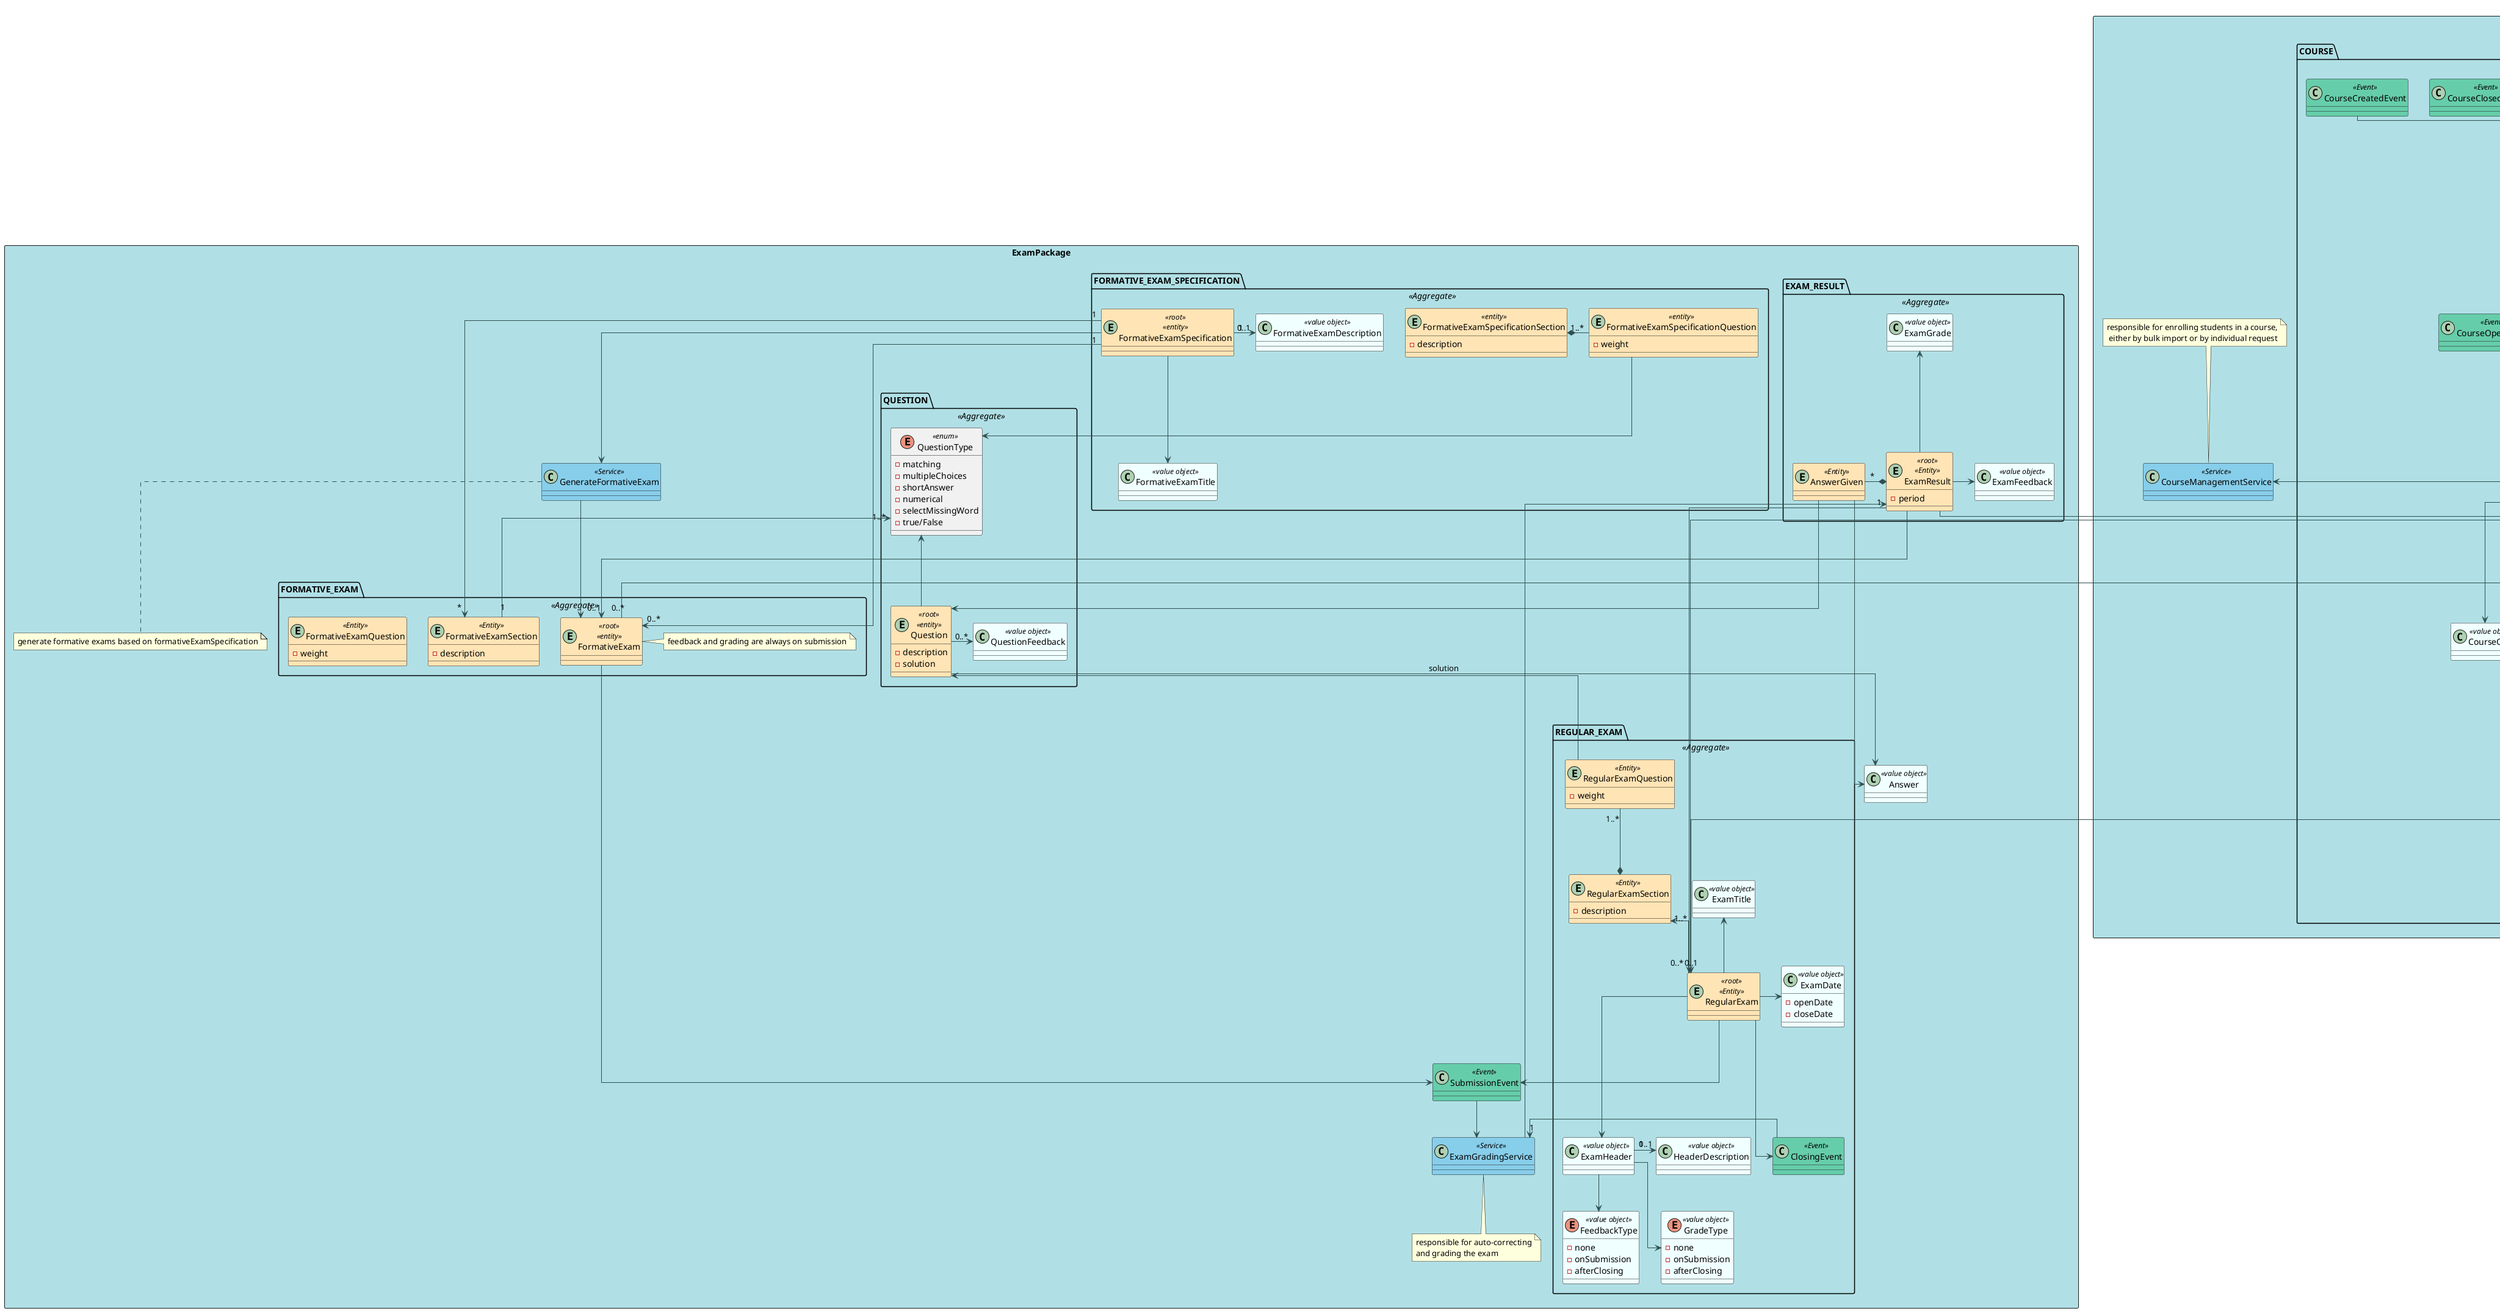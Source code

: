 @startuml

skinparam linetype ortho
skinparam Shadowing False

skinparam class {
    BackgroundColor<<Entity>> Moccasin
    BackgroundColor<<value object>> Azure
    BackgroundColor<<Event>> MediumAquaMarine
    BackgroundColor<<Service>> SkyBlue
    ArrowColor DarkSlateGrey
}

skinparam package {
    BackgroundColor PowderBlue
    packageLayout grid
    packageColumn 2
}


package UserPackage <<Rectangle>>{

    package SystemUser <<Aggregate>> {
        Class SystemUser <<root>><<Entity>>
        class Password <<value object>>
        class Email <<value object>>
        
        SystemUser -> Password
        SystemUser -> Email
    }


    package TEACHER <<Aggregate>> {
        entity Teacher <<root>> <<Entity>>{
            - FullName
            - ShortName
            - DateOfBirth
            - TaxPayerNumber
        }
        class Acronym <<value object>>

        Teacher  ->  Acronym
    }

    package MANAGER <<Aggregate>> {
        entity Manager <<root>> <<Entity>>{
            - FullName
            - ShortName
            - DateOfBirth
            - TaxPayerNumber


        }
        class ManagerId <<value object>>

        Manager  ->  ManagerId
    }


    package STUDENT <<Aggregate>> {
        entity Student <<root>> <<Entity>>{
            - FullName
            - ShortName
            - DateOfBirth
            - TaxPayerNumber
        }
        class MecanographicNumber <<value object>>

        Student  ->  MecanographicNumber
    }

    SystemUser -down-> "0..1" Manager    
    SystemUser -down-> "0..1" Teacher
    SystemUser -down-> "0..1" Student
}

package CoursePackage <<Rectangle>> {
    package COURSE <<Aggregate>> {
        entity Course <<root>> <<Entity>>

        class CourseCode <<value object>>

        class CourseName <<value object>>

        class CourseDescription <<value object>>

        class CourseDuration <<value object>>{
            - startDate
            - endDate
        }

        enum CourseState <<enum>>{
            - closed
            - open
            - enroll
            - inProgress
            - created
        }

        class CourseCapacity <<value object>> {
            -minStudents
            -maxStudents
        }

        abstract CourseEvent <<Event>>

        class CourseClosedEvent <<Event>>
        class CourseOpenEvent <<Event>>
        class CourseEnrollOpenEvent <<Event>>
        class CourseEnrollClosedEvent <<Event>>
        class CourseCreatedEvent <<Event>>

        Course  -down-> CourseCode
        Course  -up-> CourseName
        Course  -up->  CourseState
        Course  -down->  CourseDescription
        Course  -down-> CourseCapacity
        Course -up-> CourseEvent
        Course "1" ----> "*" Lecture
        Course -> CourseDuration

        CourseEvent <|-up-- CourseClosedEvent
        CourseEvent <|-left-- CourseOpenEvent
        CourseEvent <|-up-- CourseEnrollOpenEvent
        CourseEvent <|-up-- CourseEnrollClosedEvent
        CourseEvent <|-up-- CourseCreatedEvent

    }

    package STAFF <<Aggregate>>{
        entity Staff <<Entity>>
    }
    Course -down--> Staff

    package COURSE_ACCESS <<Aggregate>>{
        entity Enrollment <<root>> <<Entity>>
    }
    Student <-- Enrollment : enrolls

    package COURSE_ENROLLMENT_REQUEST <<Aggregate>>{

        entity EnrollmentRequest <<root>> <<Entity>>
        entity DeniedReason <<value object>>

        enum RequestState <<enum>>{
            - approved
            - denied
            - pending
        }

        EnrollmentRequest "1" -> "0..1"DeniedReason
        EnrollmentRequest -> RequestState
        EnrollmentRequest  o-- "*" Student
        EnrollmentRequest --> Course        
    }

    Teacher "*" -up--o "1" Staff 
    Teacher "1" <-up-- "0..*" Course : teacher in charge

    class CourseManagementService <<Service>>
    Course -> CourseManagementService
    note top: responsible for enrolling students in a course,\n either by bulk import or by individual request

    Course *- "0..*" Enrollment 
}

package ExamPackage <<Rectangle>> {

    package REGULAR_EXAM <<Aggregate>> {

        entity RegularExam <<root>> <<Entity>>

        entity RegularExamSection <<Entity>>{
            - description
        }     

        entity RegularExamQuestion <<Entity>>{
            -weight
        }
     
        class ClosingEvent <<Event>>

        class ExamTitle <<value object>>
        class HeaderDescription <<value object>>
        class ExamHeader <<value object>>

        class ExamDate <<value object>> {
            -openDate
            -closeDate
        }

        enum FeedbackType <<value object>> {
            - none
            - onSubmission
            - afterClosing
        }

        enum GradeType <<value object>> {
            - none
            - onSubmission
            - afterClosing
        }

    }

'code duplied??? 
'both types of exams need to have the exameSection-> 
'this exam section should store the questions for that exame(??)
    

    package FORMATIVE_EXAM <<Aggregate>> {
        entity FormativeExam <<root>> <<entity>>
        note right: feedback and grading are always on submission

        entity FormativeExamSection <<Entity>>{
            - description
        }     

        entity FormativeExamQuestion <<Entity>>{
            -weight
        }
    }


    package FORMATIVE_EXAM_SPECIFICATION <<Aggregate>> {
        entity FormativeExamSpecification <<root>> <<entity>>

        class FormativeExamTitle <<value object>>
        class FormativeExamDescription <<value object>>
        
        entity FormativeExamSpecificationSection <<entity>>{
            - description
        }
        entity FormativeExamSpecificationQuestion <<entity>>{
            - weight
        }
    }

    package QUESTION <<Aggregate>> {
        entity Question <<root>> <<entity>> {
            -description
            -solution
        }

        class QuestionFeedback <<value object>>

        enum QuestionType <<enum>> {
            - matching
            - multipleChoices
            - shortAnswer
            - numerical
            - selectMissingWord
            - true/False
        }

    }

    package EXAM_RESULT <<Aggregate>> {
        entity ExamResult <<root>> <<Entity>>{
            - period
        }
        class ExamGrade <<value object>>
        class ExamFeedback <<value object>>
        
        entity AnswerGiven <<Entity>>{
        }

    }

    class Answer <<value object>>{
    }

    class GenerateFormativeExam <<Service>>
    note bottom of GenerateFormativeExam: generate formative exams based on formativeExamSpecification
    FormativeExamSpecification --> GenerateFormativeExam
    GenerateFormativeExam --> FormativeExam

    class SubmissionEvent <<Event>>
    class ExamGradingService <<Service>>

    FormativeExamSpecificationSection *- "1..*"FormativeExamSpecificationQuestion
    FormativeExamSpecificationQuestion --> QuestionType

    FormativeExamSpecification "1" -> "0..1" FormativeExamDescription
    FormativeExamSpecification  -->  FormativeExamTitle
    FormativeExamSpecification "1" --> "*" FormativeExamSection
    FormativeExamSpecification "1" --> "0..*" FormativeExam

    RegularExam -up-> ExamTitle
    RegularExam  -down--> ExamHeader
    RegularExam  -up-> "1..*" RegularExamSection
    RegularExam -> ExamDate
    RegularExamSection  *-up- "1..*" RegularExamQuestion
    RegularExamQuestion  -up->  Question

    ExamHeader "1" -right--> "0..1" HeaderDescription
    ExamHeader -down-> FeedbackType
    ExamHeader -down-> GradeType

    Question  --> Answer : solution
    Question  -up-> QuestionType
    Question -> "0..*" QuestionFeedback

    QuestionType "1..*" <-- "1" FormativeExamSection

    ClosingEvent <-up-- RegularExam
    SubmissionEvent -> ExamGradingService
    RegularExam --> SubmissionEvent
    FormativeExam --> SubmissionEvent

    ExamGradingService "1" -up-> "1" ExamResult

    ExamResult -up-> ExamGrade
    ExamResult -> ExamFeedback
    ExamResult  -right-> Student :does exam <
    ExamResult -> "0..1" RegularExam
    ExamResult --> "0..1" FormativeExam

    ExamResult *- "*" AnswerGiven
    AnswerGiven -->  Question
    ' AnswerGiven -->  FormativeExamQuestion 
    ' AnswerGiven -->  RegularExamQuestion
    AnswerGiven -> Answer

    Course *-- "0..*" RegularExam
    Course *-- "0..*" FormativeExam

    ClosingEvent -> ExamGradingService
    note bottom: responsible for auto-correcting\nand grading the exam

    Teacher -->  RegularExam
}

package BoardPackage <<Rectangle>> {
    package BOARD <<Aggregate>> {

        entity Board <<root>> <<Entity>>{
            - MaxCollumns
            - MaxRows
        }
        class BoardTitle <<value object>>

        enum BoardStatus <<enum>>{
            - created
            - shared
            - archived
        }

        entity BoardRow <<Entity>>{
            - rowId
            - rowTitle          
        }
                
        entity BoardCollumn  <<Entity>>{
            - collumnId
            - collumnTitle
        }
        
        entity Cell <<Entity>>{
        }
        class Header<<value object>>
        
        entity BoardHistory <<Entity>>
        note left : stores every post-it that \nis created/modified

        class TimeStamp <<value object>>

        entity PostIt <<Entity>> {
            - postItId
        }
        note right: Image or text

        enum TypeOfContent <<enum>>{
            - text
            - image
        }

        
        enum Permissions <<enum>>{
            - read
            - write
        }

        class ShareBoardEvent <<Event>>

        class CommitPostItEvent <<Event>>
        note bottom : event triggered when\npost-it is created or modified

        class ShareBoardService <<Service>>
        Board --> ShareBoardService
        note right :responsible for sharing boards

        class PostItService <<Service>>
        BoardHistory ---> PostItService
        note bottom : responsible for create or modify PostIt\n(save previous post in BoardHistory)

        class CreateBoardService <<Service>>
        Board  -up-> CreateBoardService
        note bottom : responsible manage the cells in the board



    }
    
    package BOARDPARTICIPANT <<Aggregate>> {
        entity  BoardParticipant <<Entity>>
    } 

    Board *-up- "*" BoardRow
    Board *-up- "*" BoardCollumn
    Board --> BoardStatus
    Board --> BoardTitle
    Board --> "*" BoardHistory
    Board *--> "1..*" Cell
    Board <-- SystemUser : admin

    Cell "1" o-- "0..1" PostIt     
    Cell -left> Header
    Cell -> BoardCollumn
    Cell -> BoardRow

    ShareBoardEvent <- Board
    ShareBoardEvent --> ShareBoardService

    BoardParticipant --> Board
    BoardParticipant --> "*"  SystemUser
    BoardParticipant -->  Permissions

    PostIt --> BoardParticipant : owns <
    PostIt --> TypeOfContent

    CommitPostItEvent <- PostIt
    CommitPostItEvent ---> PostItService

    BoardHistory -> TimeStamp
    BoardHistory --> PostIt
    BoardHistory --> BoardParticipant : commits post-it <

}

package EventPackage <<Rectangle>> {

  

    package TIMETABLE <<Aggregate>> {

        entity Timetable <<root>> <<entity>>{
        }
        note right : event access, timetable stores\nN RecurringPattern or 1(?)\nfor each user

        Timetable "*" o- "1" SystemUser 

    }

    package EVENT <<Aggregate>> {

        class Exception{
            -period
        }
        note right:????

        class RescheduleEventService <<Service>>
        Exception --> RescheduleEventService

        entity RecurringPattern <<entity>>{
            -endDate
            -startDate
            -dayOfTheWeek
            -startTime
            -endTime
        }
        class RescheduleEventService <<Service>>

        enum RecurringFrequency <<enum>>{
            - weekly
            - once
        }

        RecurringPattern --> RecurringFrequency
    }

    class CheckAvailabilityService<<Service>>
    note right: checks if an user is available\n for the given RecurringPattern 

    package Lecture <<Aggregate>>{
        entity Lecture <<root>> <<entity>> {
        }
        enum LectureType {
            -regular
            -extra
        }

        entity LectureParticipant <<entity>> {

        }

        Lecture --> LectureType
    }


    package MEETING <<Aggregate>> {

        entity Meeting <<root>> <<Entity>>

        class ScheduleMeetingEvent <<Event>>

        class CancelsMeetingEvent <<Event>>

        class MeetingService <<Service>>
        note right: responsible for managing\n meetings between users

        entity MeetingParticipant <<Entity>>

        enum ParticipantStatus {
            - accepted
            - rejected
            - pending
        }

        Meeting -> MeetingService
        Meeting  -up->  ScheduleMeetingEvent
        Meeting <-up- CancelsMeetingEvent

        MeetingParticipant "1" -> "*" SystemUser
        MeetingParticipant  ->  ParticipantStatus
        MeetingParticipant "*" --up> "1" Meeting

    }

    Timetable --> CheckAvailabilityService
    Timetable *- "0..*" RecurringPattern

    RecurringPattern --> CheckAvailabilityService
    RecurringPattern *-- "*" Exception

    Lecture --> Teacher : teaches
    Lecture *- "1..*" LectureParticipant
    LectureParticipant o-- Student


    Meeting  ->  SystemUser : administrates

    Lecture -down-> RecurringPattern
    Meeting -down-> RecurringPattern
}

@enduml
